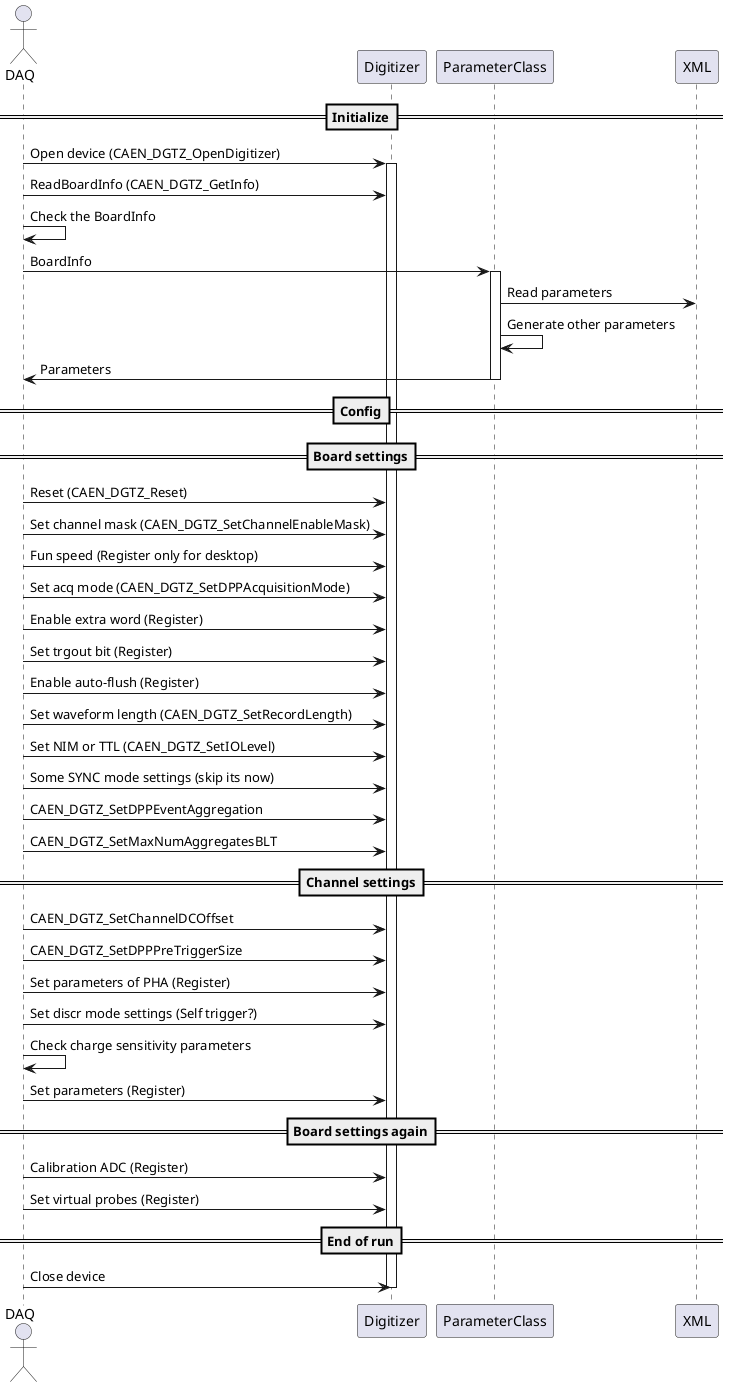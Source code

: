 @startuml

actor DAQ
==Initialize==

DAQ -> Digitizer: Open device (CAEN_DGTZ_OpenDigitizer)

activate Digitizer

DAQ -> Digitizer: ReadBoardInfo (CAEN_DGTZ_GetInfo)

DAQ -> DAQ: Check the BoardInfo

DAQ -> ParameterClass: BoardInfo
activate ParameterClass
ParameterClass -> XML: Read parameters
ParameterClass -> ParameterClass: Generate other parameters

ParameterClass -> DAQ: Parameters
deactivate ParameterClass

==Config==
==Board settings==
DAQ -> Digitizer: Reset (CAEN_DGTZ_Reset)
DAQ -> Digitizer: Set channel mask (CAEN_DGTZ_SetChannelEnableMask)
DAQ -> Digitizer: Fun speed (Register only for desktop)
DAQ -> Digitizer: Set acq mode (CAEN_DGTZ_SetDPPAcquisitionMode)
DAQ -> Digitizer: Enable extra word (Register)
DAQ -> Digitizer: Set trgout bit (Register)
DAQ -> Digitizer: Enable auto-flush (Register)
DAQ -> Digitizer: Set waveform length (CAEN_DGTZ_SetRecordLength)
DAQ -> Digitizer: Set NIM or TTL (CAEN_DGTZ_SetIOLevel)
DAQ -> Digitizer: Some SYNC mode settings (skip its now)
DAQ -> Digitizer: CAEN_DGTZ_SetDPPEventAggregation
DAQ -> Digitizer: CAEN_DGTZ_SetMaxNumAggregatesBLT

==Channel settings==
DAQ -> Digitizer: CAEN_DGTZ_SetChannelDCOffset
DAQ -> Digitizer: CAEN_DGTZ_SetDPPPreTriggerSize
DAQ -> Digitizer: Set parameters of PHA (Register)
'note right: CAEN provides setter function of PHA parameters.  But, it is not enough.  And digiTES uses registers
DAQ -> Digitizer: Set discr mode settings (Self trigger?)
DAQ -> DAQ: Check charge sensitivity parameters

DAQ -> Digitizer: Set parameters (Register)

==Board settings again==
DAQ -> Digitizer: Calibration ADC (Register)
DAQ -> Digitizer: Set virtual probes (Register)

==End of run==
DAQ -> Digitizer: Close device
deactivate Digitizer

@enduml
